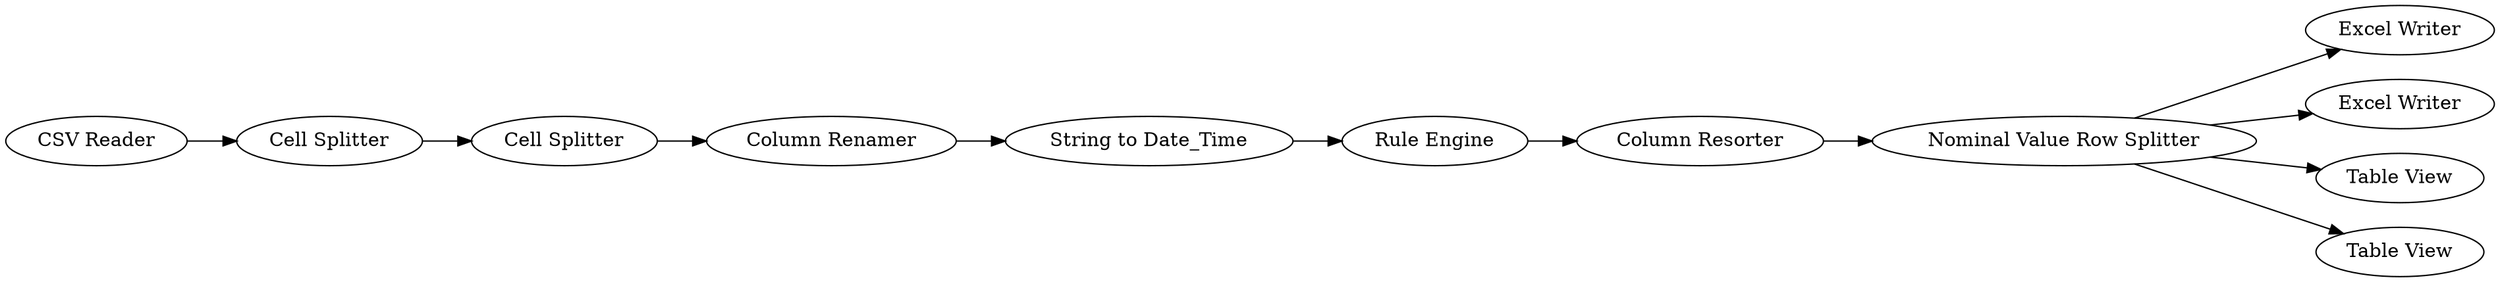 digraph {
	6 -> 8
	4 -> 3
	1 -> 2
	8 -> 10
	8 -> 9
	3 -> 5
	5 -> 7
	8 -> 11
	7 -> 6
	2 -> 4
	8 -> 12
	5 [label="String to Date_Time"]
	1 [label="CSV Reader"]
	7 [label="Rule Engine"]
	9 [label="Excel Writer"]
	11 [label="Table View"]
	4 [label="Cell Splitter"]
	6 [label="Column Resorter"]
	8 [label="Nominal Value Row Splitter"]
	12 [label="Table View"]
	3 [label="Column Renamer"]
	2 [label="Cell Splitter"]
	10 [label="Excel Writer"]
	rankdir=LR
}

